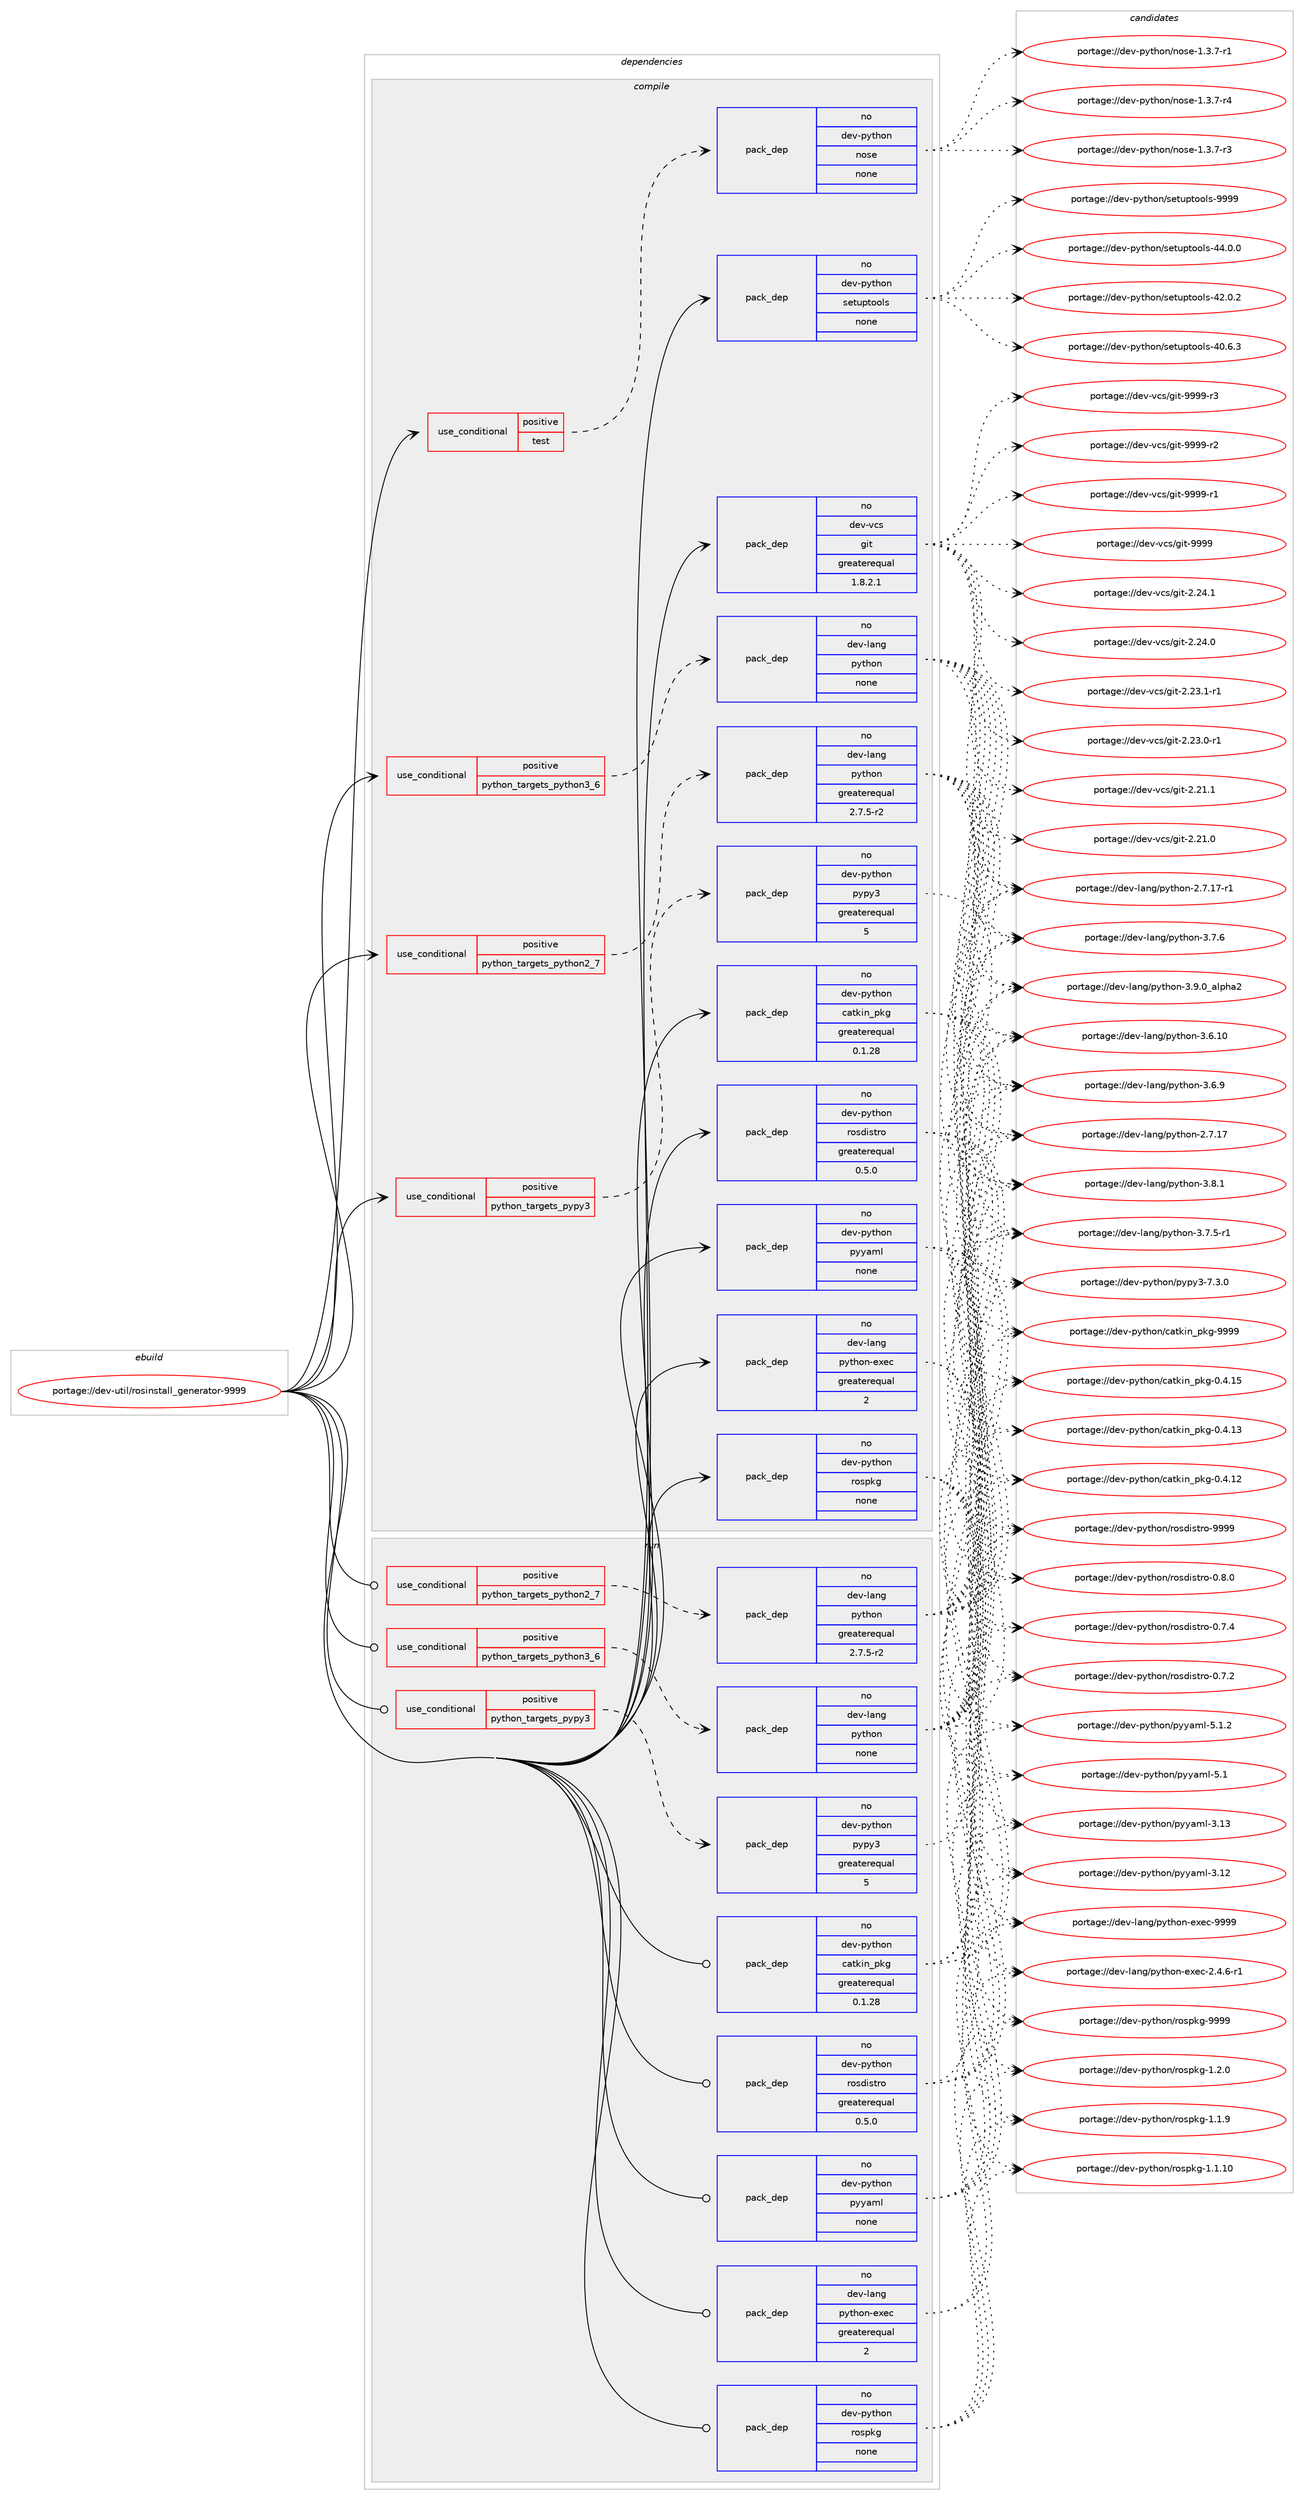 digraph prolog {

# *************
# Graph options
# *************

newrank=true;
concentrate=true;
compound=true;
graph [rankdir=LR,fontname=Helvetica,fontsize=10,ranksep=1.5];#, ranksep=2.5, nodesep=0.2];
edge  [arrowhead=vee];
node  [fontname=Helvetica,fontsize=10];

# **********
# The ebuild
# **********

subgraph cluster_leftcol {
color=gray;
label=<<i>ebuild</i>>;
id [label="portage://dev-util/rosinstall_generator-9999", color=red, width=4, href="../dev-util/rosinstall_generator-9999.svg"];
}

# ****************
# The dependencies
# ****************

subgraph cluster_midcol {
color=gray;
label=<<i>dependencies</i>>;
subgraph cluster_compile {
fillcolor="#eeeeee";
style=filled;
label=<<i>compile</i>>;
subgraph cond61672 {
dependency297597 [label=<<TABLE BORDER="0" CELLBORDER="1" CELLSPACING="0" CELLPADDING="4"><TR><TD ROWSPAN="3" CELLPADDING="10">use_conditional</TD></TR><TR><TD>positive</TD></TR><TR><TD>python_targets_pypy3</TD></TR></TABLE>>, shape=none, color=red];
subgraph pack231339 {
dependency297598 [label=<<TABLE BORDER="0" CELLBORDER="1" CELLSPACING="0" CELLPADDING="4" WIDTH="220"><TR><TD ROWSPAN="6" CELLPADDING="30">pack_dep</TD></TR><TR><TD WIDTH="110">no</TD></TR><TR><TD>dev-python</TD></TR><TR><TD>pypy3</TD></TR><TR><TD>greaterequal</TD></TR><TR><TD>5</TD></TR></TABLE>>, shape=none, color=blue];
}
dependency297597:e -> dependency297598:w [weight=20,style="dashed",arrowhead="vee"];
}
id:e -> dependency297597:w [weight=20,style="solid",arrowhead="vee"];
subgraph cond61673 {
dependency297599 [label=<<TABLE BORDER="0" CELLBORDER="1" CELLSPACING="0" CELLPADDING="4"><TR><TD ROWSPAN="3" CELLPADDING="10">use_conditional</TD></TR><TR><TD>positive</TD></TR><TR><TD>python_targets_python2_7</TD></TR></TABLE>>, shape=none, color=red];
subgraph pack231340 {
dependency297600 [label=<<TABLE BORDER="0" CELLBORDER="1" CELLSPACING="0" CELLPADDING="4" WIDTH="220"><TR><TD ROWSPAN="6" CELLPADDING="30">pack_dep</TD></TR><TR><TD WIDTH="110">no</TD></TR><TR><TD>dev-lang</TD></TR><TR><TD>python</TD></TR><TR><TD>greaterequal</TD></TR><TR><TD>2.7.5-r2</TD></TR></TABLE>>, shape=none, color=blue];
}
dependency297599:e -> dependency297600:w [weight=20,style="dashed",arrowhead="vee"];
}
id:e -> dependency297599:w [weight=20,style="solid",arrowhead="vee"];
subgraph cond61674 {
dependency297601 [label=<<TABLE BORDER="0" CELLBORDER="1" CELLSPACING="0" CELLPADDING="4"><TR><TD ROWSPAN="3" CELLPADDING="10">use_conditional</TD></TR><TR><TD>positive</TD></TR><TR><TD>python_targets_python3_6</TD></TR></TABLE>>, shape=none, color=red];
subgraph pack231341 {
dependency297602 [label=<<TABLE BORDER="0" CELLBORDER="1" CELLSPACING="0" CELLPADDING="4" WIDTH="220"><TR><TD ROWSPAN="6" CELLPADDING="30">pack_dep</TD></TR><TR><TD WIDTH="110">no</TD></TR><TR><TD>dev-lang</TD></TR><TR><TD>python</TD></TR><TR><TD>none</TD></TR><TR><TD></TD></TR></TABLE>>, shape=none, color=blue];
}
dependency297601:e -> dependency297602:w [weight=20,style="dashed",arrowhead="vee"];
}
id:e -> dependency297601:w [weight=20,style="solid",arrowhead="vee"];
subgraph cond61675 {
dependency297603 [label=<<TABLE BORDER="0" CELLBORDER="1" CELLSPACING="0" CELLPADDING="4"><TR><TD ROWSPAN="3" CELLPADDING="10">use_conditional</TD></TR><TR><TD>positive</TD></TR><TR><TD>test</TD></TR></TABLE>>, shape=none, color=red];
subgraph pack231342 {
dependency297604 [label=<<TABLE BORDER="0" CELLBORDER="1" CELLSPACING="0" CELLPADDING="4" WIDTH="220"><TR><TD ROWSPAN="6" CELLPADDING="30">pack_dep</TD></TR><TR><TD WIDTH="110">no</TD></TR><TR><TD>dev-python</TD></TR><TR><TD>nose</TD></TR><TR><TD>none</TD></TR><TR><TD></TD></TR></TABLE>>, shape=none, color=blue];
}
dependency297603:e -> dependency297604:w [weight=20,style="dashed",arrowhead="vee"];
}
id:e -> dependency297603:w [weight=20,style="solid",arrowhead="vee"];
subgraph pack231343 {
dependency297605 [label=<<TABLE BORDER="0" CELLBORDER="1" CELLSPACING="0" CELLPADDING="4" WIDTH="220"><TR><TD ROWSPAN="6" CELLPADDING="30">pack_dep</TD></TR><TR><TD WIDTH="110">no</TD></TR><TR><TD>dev-lang</TD></TR><TR><TD>python-exec</TD></TR><TR><TD>greaterequal</TD></TR><TR><TD>2</TD></TR></TABLE>>, shape=none, color=blue];
}
id:e -> dependency297605:w [weight=20,style="solid",arrowhead="vee"];
subgraph pack231344 {
dependency297606 [label=<<TABLE BORDER="0" CELLBORDER="1" CELLSPACING="0" CELLPADDING="4" WIDTH="220"><TR><TD ROWSPAN="6" CELLPADDING="30">pack_dep</TD></TR><TR><TD WIDTH="110">no</TD></TR><TR><TD>dev-python</TD></TR><TR><TD>catkin_pkg</TD></TR><TR><TD>greaterequal</TD></TR><TR><TD>0.1.28</TD></TR></TABLE>>, shape=none, color=blue];
}
id:e -> dependency297606:w [weight=20,style="solid",arrowhead="vee"];
subgraph pack231345 {
dependency297607 [label=<<TABLE BORDER="0" CELLBORDER="1" CELLSPACING="0" CELLPADDING="4" WIDTH="220"><TR><TD ROWSPAN="6" CELLPADDING="30">pack_dep</TD></TR><TR><TD WIDTH="110">no</TD></TR><TR><TD>dev-python</TD></TR><TR><TD>pyyaml</TD></TR><TR><TD>none</TD></TR><TR><TD></TD></TR></TABLE>>, shape=none, color=blue];
}
id:e -> dependency297607:w [weight=20,style="solid",arrowhead="vee"];
subgraph pack231346 {
dependency297608 [label=<<TABLE BORDER="0" CELLBORDER="1" CELLSPACING="0" CELLPADDING="4" WIDTH="220"><TR><TD ROWSPAN="6" CELLPADDING="30">pack_dep</TD></TR><TR><TD WIDTH="110">no</TD></TR><TR><TD>dev-python</TD></TR><TR><TD>rosdistro</TD></TR><TR><TD>greaterequal</TD></TR><TR><TD>0.5.0</TD></TR></TABLE>>, shape=none, color=blue];
}
id:e -> dependency297608:w [weight=20,style="solid",arrowhead="vee"];
subgraph pack231347 {
dependency297609 [label=<<TABLE BORDER="0" CELLBORDER="1" CELLSPACING="0" CELLPADDING="4" WIDTH="220"><TR><TD ROWSPAN="6" CELLPADDING="30">pack_dep</TD></TR><TR><TD WIDTH="110">no</TD></TR><TR><TD>dev-python</TD></TR><TR><TD>rospkg</TD></TR><TR><TD>none</TD></TR><TR><TD></TD></TR></TABLE>>, shape=none, color=blue];
}
id:e -> dependency297609:w [weight=20,style="solid",arrowhead="vee"];
subgraph pack231348 {
dependency297610 [label=<<TABLE BORDER="0" CELLBORDER="1" CELLSPACING="0" CELLPADDING="4" WIDTH="220"><TR><TD ROWSPAN="6" CELLPADDING="30">pack_dep</TD></TR><TR><TD WIDTH="110">no</TD></TR><TR><TD>dev-python</TD></TR><TR><TD>setuptools</TD></TR><TR><TD>none</TD></TR><TR><TD></TD></TR></TABLE>>, shape=none, color=blue];
}
id:e -> dependency297610:w [weight=20,style="solid",arrowhead="vee"];
subgraph pack231349 {
dependency297611 [label=<<TABLE BORDER="0" CELLBORDER="1" CELLSPACING="0" CELLPADDING="4" WIDTH="220"><TR><TD ROWSPAN="6" CELLPADDING="30">pack_dep</TD></TR><TR><TD WIDTH="110">no</TD></TR><TR><TD>dev-vcs</TD></TR><TR><TD>git</TD></TR><TR><TD>greaterequal</TD></TR><TR><TD>1.8.2.1</TD></TR></TABLE>>, shape=none, color=blue];
}
id:e -> dependency297611:w [weight=20,style="solid",arrowhead="vee"];
}
subgraph cluster_compileandrun {
fillcolor="#eeeeee";
style=filled;
label=<<i>compile and run</i>>;
}
subgraph cluster_run {
fillcolor="#eeeeee";
style=filled;
label=<<i>run</i>>;
subgraph cond61676 {
dependency297612 [label=<<TABLE BORDER="0" CELLBORDER="1" CELLSPACING="0" CELLPADDING="4"><TR><TD ROWSPAN="3" CELLPADDING="10">use_conditional</TD></TR><TR><TD>positive</TD></TR><TR><TD>python_targets_pypy3</TD></TR></TABLE>>, shape=none, color=red];
subgraph pack231350 {
dependency297613 [label=<<TABLE BORDER="0" CELLBORDER="1" CELLSPACING="0" CELLPADDING="4" WIDTH="220"><TR><TD ROWSPAN="6" CELLPADDING="30">pack_dep</TD></TR><TR><TD WIDTH="110">no</TD></TR><TR><TD>dev-python</TD></TR><TR><TD>pypy3</TD></TR><TR><TD>greaterequal</TD></TR><TR><TD>5</TD></TR></TABLE>>, shape=none, color=blue];
}
dependency297612:e -> dependency297613:w [weight=20,style="dashed",arrowhead="vee"];
}
id:e -> dependency297612:w [weight=20,style="solid",arrowhead="odot"];
subgraph cond61677 {
dependency297614 [label=<<TABLE BORDER="0" CELLBORDER="1" CELLSPACING="0" CELLPADDING="4"><TR><TD ROWSPAN="3" CELLPADDING="10">use_conditional</TD></TR><TR><TD>positive</TD></TR><TR><TD>python_targets_python2_7</TD></TR></TABLE>>, shape=none, color=red];
subgraph pack231351 {
dependency297615 [label=<<TABLE BORDER="0" CELLBORDER="1" CELLSPACING="0" CELLPADDING="4" WIDTH="220"><TR><TD ROWSPAN="6" CELLPADDING="30">pack_dep</TD></TR><TR><TD WIDTH="110">no</TD></TR><TR><TD>dev-lang</TD></TR><TR><TD>python</TD></TR><TR><TD>greaterequal</TD></TR><TR><TD>2.7.5-r2</TD></TR></TABLE>>, shape=none, color=blue];
}
dependency297614:e -> dependency297615:w [weight=20,style="dashed",arrowhead="vee"];
}
id:e -> dependency297614:w [weight=20,style="solid",arrowhead="odot"];
subgraph cond61678 {
dependency297616 [label=<<TABLE BORDER="0" CELLBORDER="1" CELLSPACING="0" CELLPADDING="4"><TR><TD ROWSPAN="3" CELLPADDING="10">use_conditional</TD></TR><TR><TD>positive</TD></TR><TR><TD>python_targets_python3_6</TD></TR></TABLE>>, shape=none, color=red];
subgraph pack231352 {
dependency297617 [label=<<TABLE BORDER="0" CELLBORDER="1" CELLSPACING="0" CELLPADDING="4" WIDTH="220"><TR><TD ROWSPAN="6" CELLPADDING="30">pack_dep</TD></TR><TR><TD WIDTH="110">no</TD></TR><TR><TD>dev-lang</TD></TR><TR><TD>python</TD></TR><TR><TD>none</TD></TR><TR><TD></TD></TR></TABLE>>, shape=none, color=blue];
}
dependency297616:e -> dependency297617:w [weight=20,style="dashed",arrowhead="vee"];
}
id:e -> dependency297616:w [weight=20,style="solid",arrowhead="odot"];
subgraph pack231353 {
dependency297618 [label=<<TABLE BORDER="0" CELLBORDER="1" CELLSPACING="0" CELLPADDING="4" WIDTH="220"><TR><TD ROWSPAN="6" CELLPADDING="30">pack_dep</TD></TR><TR><TD WIDTH="110">no</TD></TR><TR><TD>dev-lang</TD></TR><TR><TD>python-exec</TD></TR><TR><TD>greaterequal</TD></TR><TR><TD>2</TD></TR></TABLE>>, shape=none, color=blue];
}
id:e -> dependency297618:w [weight=20,style="solid",arrowhead="odot"];
subgraph pack231354 {
dependency297619 [label=<<TABLE BORDER="0" CELLBORDER="1" CELLSPACING="0" CELLPADDING="4" WIDTH="220"><TR><TD ROWSPAN="6" CELLPADDING="30">pack_dep</TD></TR><TR><TD WIDTH="110">no</TD></TR><TR><TD>dev-python</TD></TR><TR><TD>catkin_pkg</TD></TR><TR><TD>greaterequal</TD></TR><TR><TD>0.1.28</TD></TR></TABLE>>, shape=none, color=blue];
}
id:e -> dependency297619:w [weight=20,style="solid",arrowhead="odot"];
subgraph pack231355 {
dependency297620 [label=<<TABLE BORDER="0" CELLBORDER="1" CELLSPACING="0" CELLPADDING="4" WIDTH="220"><TR><TD ROWSPAN="6" CELLPADDING="30">pack_dep</TD></TR><TR><TD WIDTH="110">no</TD></TR><TR><TD>dev-python</TD></TR><TR><TD>pyyaml</TD></TR><TR><TD>none</TD></TR><TR><TD></TD></TR></TABLE>>, shape=none, color=blue];
}
id:e -> dependency297620:w [weight=20,style="solid",arrowhead="odot"];
subgraph pack231356 {
dependency297621 [label=<<TABLE BORDER="0" CELLBORDER="1" CELLSPACING="0" CELLPADDING="4" WIDTH="220"><TR><TD ROWSPAN="6" CELLPADDING="30">pack_dep</TD></TR><TR><TD WIDTH="110">no</TD></TR><TR><TD>dev-python</TD></TR><TR><TD>rosdistro</TD></TR><TR><TD>greaterequal</TD></TR><TR><TD>0.5.0</TD></TR></TABLE>>, shape=none, color=blue];
}
id:e -> dependency297621:w [weight=20,style="solid",arrowhead="odot"];
subgraph pack231357 {
dependency297622 [label=<<TABLE BORDER="0" CELLBORDER="1" CELLSPACING="0" CELLPADDING="4" WIDTH="220"><TR><TD ROWSPAN="6" CELLPADDING="30">pack_dep</TD></TR><TR><TD WIDTH="110">no</TD></TR><TR><TD>dev-python</TD></TR><TR><TD>rospkg</TD></TR><TR><TD>none</TD></TR><TR><TD></TD></TR></TABLE>>, shape=none, color=blue];
}
id:e -> dependency297622:w [weight=20,style="solid",arrowhead="odot"];
}
}

# **************
# The candidates
# **************

subgraph cluster_choices {
rank=same;
color=gray;
label=<<i>candidates</i>>;

subgraph choice231339 {
color=black;
nodesep=1;
choice100101118451121211161041111104711212111212151455546514648 [label="portage://dev-python/pypy3-7.3.0", color=red, width=4,href="../dev-python/pypy3-7.3.0.svg"];
dependency297598:e -> choice100101118451121211161041111104711212111212151455546514648:w [style=dotted,weight="100"];
}
subgraph choice231340 {
color=black;
nodesep=1;
choice10010111845108971101034711212111610411111045514657464895971081121049750 [label="portage://dev-lang/python-3.9.0_alpha2", color=red, width=4,href="../dev-lang/python-3.9.0_alpha2.svg"];
choice100101118451089711010347112121116104111110455146564649 [label="portage://dev-lang/python-3.8.1", color=red, width=4,href="../dev-lang/python-3.8.1.svg"];
choice100101118451089711010347112121116104111110455146554654 [label="portage://dev-lang/python-3.7.6", color=red, width=4,href="../dev-lang/python-3.7.6.svg"];
choice1001011184510897110103471121211161041111104551465546534511449 [label="portage://dev-lang/python-3.7.5-r1", color=red, width=4,href="../dev-lang/python-3.7.5-r1.svg"];
choice100101118451089711010347112121116104111110455146544657 [label="portage://dev-lang/python-3.6.9", color=red, width=4,href="../dev-lang/python-3.6.9.svg"];
choice10010111845108971101034711212111610411111045514654464948 [label="portage://dev-lang/python-3.6.10", color=red, width=4,href="../dev-lang/python-3.6.10.svg"];
choice100101118451089711010347112121116104111110455046554649554511449 [label="portage://dev-lang/python-2.7.17-r1", color=red, width=4,href="../dev-lang/python-2.7.17-r1.svg"];
choice10010111845108971101034711212111610411111045504655464955 [label="portage://dev-lang/python-2.7.17", color=red, width=4,href="../dev-lang/python-2.7.17.svg"];
dependency297600:e -> choice10010111845108971101034711212111610411111045514657464895971081121049750:w [style=dotted,weight="100"];
dependency297600:e -> choice100101118451089711010347112121116104111110455146564649:w [style=dotted,weight="100"];
dependency297600:e -> choice100101118451089711010347112121116104111110455146554654:w [style=dotted,weight="100"];
dependency297600:e -> choice1001011184510897110103471121211161041111104551465546534511449:w [style=dotted,weight="100"];
dependency297600:e -> choice100101118451089711010347112121116104111110455146544657:w [style=dotted,weight="100"];
dependency297600:e -> choice10010111845108971101034711212111610411111045514654464948:w [style=dotted,weight="100"];
dependency297600:e -> choice100101118451089711010347112121116104111110455046554649554511449:w [style=dotted,weight="100"];
dependency297600:e -> choice10010111845108971101034711212111610411111045504655464955:w [style=dotted,weight="100"];
}
subgraph choice231341 {
color=black;
nodesep=1;
choice10010111845108971101034711212111610411111045514657464895971081121049750 [label="portage://dev-lang/python-3.9.0_alpha2", color=red, width=4,href="../dev-lang/python-3.9.0_alpha2.svg"];
choice100101118451089711010347112121116104111110455146564649 [label="portage://dev-lang/python-3.8.1", color=red, width=4,href="../dev-lang/python-3.8.1.svg"];
choice100101118451089711010347112121116104111110455146554654 [label="portage://dev-lang/python-3.7.6", color=red, width=4,href="../dev-lang/python-3.7.6.svg"];
choice1001011184510897110103471121211161041111104551465546534511449 [label="portage://dev-lang/python-3.7.5-r1", color=red, width=4,href="../dev-lang/python-3.7.5-r1.svg"];
choice100101118451089711010347112121116104111110455146544657 [label="portage://dev-lang/python-3.6.9", color=red, width=4,href="../dev-lang/python-3.6.9.svg"];
choice10010111845108971101034711212111610411111045514654464948 [label="portage://dev-lang/python-3.6.10", color=red, width=4,href="../dev-lang/python-3.6.10.svg"];
choice100101118451089711010347112121116104111110455046554649554511449 [label="portage://dev-lang/python-2.7.17-r1", color=red, width=4,href="../dev-lang/python-2.7.17-r1.svg"];
choice10010111845108971101034711212111610411111045504655464955 [label="portage://dev-lang/python-2.7.17", color=red, width=4,href="../dev-lang/python-2.7.17.svg"];
dependency297602:e -> choice10010111845108971101034711212111610411111045514657464895971081121049750:w [style=dotted,weight="100"];
dependency297602:e -> choice100101118451089711010347112121116104111110455146564649:w [style=dotted,weight="100"];
dependency297602:e -> choice100101118451089711010347112121116104111110455146554654:w [style=dotted,weight="100"];
dependency297602:e -> choice1001011184510897110103471121211161041111104551465546534511449:w [style=dotted,weight="100"];
dependency297602:e -> choice100101118451089711010347112121116104111110455146544657:w [style=dotted,weight="100"];
dependency297602:e -> choice10010111845108971101034711212111610411111045514654464948:w [style=dotted,weight="100"];
dependency297602:e -> choice100101118451089711010347112121116104111110455046554649554511449:w [style=dotted,weight="100"];
dependency297602:e -> choice10010111845108971101034711212111610411111045504655464955:w [style=dotted,weight="100"];
}
subgraph choice231342 {
color=black;
nodesep=1;
choice10010111845112121116104111110471101111151014549465146554511452 [label="portage://dev-python/nose-1.3.7-r4", color=red, width=4,href="../dev-python/nose-1.3.7-r4.svg"];
choice10010111845112121116104111110471101111151014549465146554511451 [label="portage://dev-python/nose-1.3.7-r3", color=red, width=4,href="../dev-python/nose-1.3.7-r3.svg"];
choice10010111845112121116104111110471101111151014549465146554511449 [label="portage://dev-python/nose-1.3.7-r1", color=red, width=4,href="../dev-python/nose-1.3.7-r1.svg"];
dependency297604:e -> choice10010111845112121116104111110471101111151014549465146554511452:w [style=dotted,weight="100"];
dependency297604:e -> choice10010111845112121116104111110471101111151014549465146554511451:w [style=dotted,weight="100"];
dependency297604:e -> choice10010111845112121116104111110471101111151014549465146554511449:w [style=dotted,weight="100"];
}
subgraph choice231343 {
color=black;
nodesep=1;
choice10010111845108971101034711212111610411111045101120101994557575757 [label="portage://dev-lang/python-exec-9999", color=red, width=4,href="../dev-lang/python-exec-9999.svg"];
choice10010111845108971101034711212111610411111045101120101994550465246544511449 [label="portage://dev-lang/python-exec-2.4.6-r1", color=red, width=4,href="../dev-lang/python-exec-2.4.6-r1.svg"];
dependency297605:e -> choice10010111845108971101034711212111610411111045101120101994557575757:w [style=dotted,weight="100"];
dependency297605:e -> choice10010111845108971101034711212111610411111045101120101994550465246544511449:w [style=dotted,weight="100"];
}
subgraph choice231344 {
color=black;
nodesep=1;
choice10010111845112121116104111110479997116107105110951121071034557575757 [label="portage://dev-python/catkin_pkg-9999", color=red, width=4,href="../dev-python/catkin_pkg-9999.svg"];
choice100101118451121211161041111104799971161071051109511210710345484652464953 [label="portage://dev-python/catkin_pkg-0.4.15", color=red, width=4,href="../dev-python/catkin_pkg-0.4.15.svg"];
choice100101118451121211161041111104799971161071051109511210710345484652464951 [label="portage://dev-python/catkin_pkg-0.4.13", color=red, width=4,href="../dev-python/catkin_pkg-0.4.13.svg"];
choice100101118451121211161041111104799971161071051109511210710345484652464950 [label="portage://dev-python/catkin_pkg-0.4.12", color=red, width=4,href="../dev-python/catkin_pkg-0.4.12.svg"];
dependency297606:e -> choice10010111845112121116104111110479997116107105110951121071034557575757:w [style=dotted,weight="100"];
dependency297606:e -> choice100101118451121211161041111104799971161071051109511210710345484652464953:w [style=dotted,weight="100"];
dependency297606:e -> choice100101118451121211161041111104799971161071051109511210710345484652464951:w [style=dotted,weight="100"];
dependency297606:e -> choice100101118451121211161041111104799971161071051109511210710345484652464950:w [style=dotted,weight="100"];
}
subgraph choice231345 {
color=black;
nodesep=1;
choice100101118451121211161041111104711212112197109108455346494650 [label="portage://dev-python/pyyaml-5.1.2", color=red, width=4,href="../dev-python/pyyaml-5.1.2.svg"];
choice10010111845112121116104111110471121211219710910845534649 [label="portage://dev-python/pyyaml-5.1", color=red, width=4,href="../dev-python/pyyaml-5.1.svg"];
choice1001011184511212111610411111047112121121971091084551464951 [label="portage://dev-python/pyyaml-3.13", color=red, width=4,href="../dev-python/pyyaml-3.13.svg"];
choice1001011184511212111610411111047112121121971091084551464950 [label="portage://dev-python/pyyaml-3.12", color=red, width=4,href="../dev-python/pyyaml-3.12.svg"];
dependency297607:e -> choice100101118451121211161041111104711212112197109108455346494650:w [style=dotted,weight="100"];
dependency297607:e -> choice10010111845112121116104111110471121211219710910845534649:w [style=dotted,weight="100"];
dependency297607:e -> choice1001011184511212111610411111047112121121971091084551464951:w [style=dotted,weight="100"];
dependency297607:e -> choice1001011184511212111610411111047112121121971091084551464950:w [style=dotted,weight="100"];
}
subgraph choice231346 {
color=black;
nodesep=1;
choice10010111845112121116104111110471141111151001051151161141114557575757 [label="portage://dev-python/rosdistro-9999", color=red, width=4,href="../dev-python/rosdistro-9999.svg"];
choice1001011184511212111610411111047114111115100105115116114111454846564648 [label="portage://dev-python/rosdistro-0.8.0", color=red, width=4,href="../dev-python/rosdistro-0.8.0.svg"];
choice1001011184511212111610411111047114111115100105115116114111454846554652 [label="portage://dev-python/rosdistro-0.7.4", color=red, width=4,href="../dev-python/rosdistro-0.7.4.svg"];
choice1001011184511212111610411111047114111115100105115116114111454846554650 [label="portage://dev-python/rosdistro-0.7.2", color=red, width=4,href="../dev-python/rosdistro-0.7.2.svg"];
dependency297608:e -> choice10010111845112121116104111110471141111151001051151161141114557575757:w [style=dotted,weight="100"];
dependency297608:e -> choice1001011184511212111610411111047114111115100105115116114111454846564648:w [style=dotted,weight="100"];
dependency297608:e -> choice1001011184511212111610411111047114111115100105115116114111454846554652:w [style=dotted,weight="100"];
dependency297608:e -> choice1001011184511212111610411111047114111115100105115116114111454846554650:w [style=dotted,weight="100"];
}
subgraph choice231347 {
color=black;
nodesep=1;
choice10010111845112121116104111110471141111151121071034557575757 [label="portage://dev-python/rospkg-9999", color=red, width=4,href="../dev-python/rospkg-9999.svg"];
choice1001011184511212111610411111047114111115112107103454946504648 [label="portage://dev-python/rospkg-1.2.0", color=red, width=4,href="../dev-python/rospkg-1.2.0.svg"];
choice1001011184511212111610411111047114111115112107103454946494657 [label="portage://dev-python/rospkg-1.1.9", color=red, width=4,href="../dev-python/rospkg-1.1.9.svg"];
choice100101118451121211161041111104711411111511210710345494649464948 [label="portage://dev-python/rospkg-1.1.10", color=red, width=4,href="../dev-python/rospkg-1.1.10.svg"];
dependency297609:e -> choice10010111845112121116104111110471141111151121071034557575757:w [style=dotted,weight="100"];
dependency297609:e -> choice1001011184511212111610411111047114111115112107103454946504648:w [style=dotted,weight="100"];
dependency297609:e -> choice1001011184511212111610411111047114111115112107103454946494657:w [style=dotted,weight="100"];
dependency297609:e -> choice100101118451121211161041111104711411111511210710345494649464948:w [style=dotted,weight="100"];
}
subgraph choice231348 {
color=black;
nodesep=1;
choice10010111845112121116104111110471151011161171121161111111081154557575757 [label="portage://dev-python/setuptools-9999", color=red, width=4,href="../dev-python/setuptools-9999.svg"];
choice100101118451121211161041111104711510111611711211611111110811545525246484648 [label="portage://dev-python/setuptools-44.0.0", color=red, width=4,href="../dev-python/setuptools-44.0.0.svg"];
choice100101118451121211161041111104711510111611711211611111110811545525046484650 [label="portage://dev-python/setuptools-42.0.2", color=red, width=4,href="../dev-python/setuptools-42.0.2.svg"];
choice100101118451121211161041111104711510111611711211611111110811545524846544651 [label="portage://dev-python/setuptools-40.6.3", color=red, width=4,href="../dev-python/setuptools-40.6.3.svg"];
dependency297610:e -> choice10010111845112121116104111110471151011161171121161111111081154557575757:w [style=dotted,weight="100"];
dependency297610:e -> choice100101118451121211161041111104711510111611711211611111110811545525246484648:w [style=dotted,weight="100"];
dependency297610:e -> choice100101118451121211161041111104711510111611711211611111110811545525046484650:w [style=dotted,weight="100"];
dependency297610:e -> choice100101118451121211161041111104711510111611711211611111110811545524846544651:w [style=dotted,weight="100"];
}
subgraph choice231349 {
color=black;
nodesep=1;
choice10010111845118991154710310511645575757574511451 [label="portage://dev-vcs/git-9999-r3", color=red, width=4,href="../dev-vcs/git-9999-r3.svg"];
choice10010111845118991154710310511645575757574511450 [label="portage://dev-vcs/git-9999-r2", color=red, width=4,href="../dev-vcs/git-9999-r2.svg"];
choice10010111845118991154710310511645575757574511449 [label="portage://dev-vcs/git-9999-r1", color=red, width=4,href="../dev-vcs/git-9999-r1.svg"];
choice1001011184511899115471031051164557575757 [label="portage://dev-vcs/git-9999", color=red, width=4,href="../dev-vcs/git-9999.svg"];
choice10010111845118991154710310511645504650524649 [label="portage://dev-vcs/git-2.24.1", color=red, width=4,href="../dev-vcs/git-2.24.1.svg"];
choice10010111845118991154710310511645504650524648 [label="portage://dev-vcs/git-2.24.0", color=red, width=4,href="../dev-vcs/git-2.24.0.svg"];
choice100101118451189911547103105116455046505146494511449 [label="portage://dev-vcs/git-2.23.1-r1", color=red, width=4,href="../dev-vcs/git-2.23.1-r1.svg"];
choice100101118451189911547103105116455046505146484511449 [label="portage://dev-vcs/git-2.23.0-r1", color=red, width=4,href="../dev-vcs/git-2.23.0-r1.svg"];
choice10010111845118991154710310511645504650494649 [label="portage://dev-vcs/git-2.21.1", color=red, width=4,href="../dev-vcs/git-2.21.1.svg"];
choice10010111845118991154710310511645504650494648 [label="portage://dev-vcs/git-2.21.0", color=red, width=4,href="../dev-vcs/git-2.21.0.svg"];
dependency297611:e -> choice10010111845118991154710310511645575757574511451:w [style=dotted,weight="100"];
dependency297611:e -> choice10010111845118991154710310511645575757574511450:w [style=dotted,weight="100"];
dependency297611:e -> choice10010111845118991154710310511645575757574511449:w [style=dotted,weight="100"];
dependency297611:e -> choice1001011184511899115471031051164557575757:w [style=dotted,weight="100"];
dependency297611:e -> choice10010111845118991154710310511645504650524649:w [style=dotted,weight="100"];
dependency297611:e -> choice10010111845118991154710310511645504650524648:w [style=dotted,weight="100"];
dependency297611:e -> choice100101118451189911547103105116455046505146494511449:w [style=dotted,weight="100"];
dependency297611:e -> choice100101118451189911547103105116455046505146484511449:w [style=dotted,weight="100"];
dependency297611:e -> choice10010111845118991154710310511645504650494649:w [style=dotted,weight="100"];
dependency297611:e -> choice10010111845118991154710310511645504650494648:w [style=dotted,weight="100"];
}
subgraph choice231350 {
color=black;
nodesep=1;
choice100101118451121211161041111104711212111212151455546514648 [label="portage://dev-python/pypy3-7.3.0", color=red, width=4,href="../dev-python/pypy3-7.3.0.svg"];
dependency297613:e -> choice100101118451121211161041111104711212111212151455546514648:w [style=dotted,weight="100"];
}
subgraph choice231351 {
color=black;
nodesep=1;
choice10010111845108971101034711212111610411111045514657464895971081121049750 [label="portage://dev-lang/python-3.9.0_alpha2", color=red, width=4,href="../dev-lang/python-3.9.0_alpha2.svg"];
choice100101118451089711010347112121116104111110455146564649 [label="portage://dev-lang/python-3.8.1", color=red, width=4,href="../dev-lang/python-3.8.1.svg"];
choice100101118451089711010347112121116104111110455146554654 [label="portage://dev-lang/python-3.7.6", color=red, width=4,href="../dev-lang/python-3.7.6.svg"];
choice1001011184510897110103471121211161041111104551465546534511449 [label="portage://dev-lang/python-3.7.5-r1", color=red, width=4,href="../dev-lang/python-3.7.5-r1.svg"];
choice100101118451089711010347112121116104111110455146544657 [label="portage://dev-lang/python-3.6.9", color=red, width=4,href="../dev-lang/python-3.6.9.svg"];
choice10010111845108971101034711212111610411111045514654464948 [label="portage://dev-lang/python-3.6.10", color=red, width=4,href="../dev-lang/python-3.6.10.svg"];
choice100101118451089711010347112121116104111110455046554649554511449 [label="portage://dev-lang/python-2.7.17-r1", color=red, width=4,href="../dev-lang/python-2.7.17-r1.svg"];
choice10010111845108971101034711212111610411111045504655464955 [label="portage://dev-lang/python-2.7.17", color=red, width=4,href="../dev-lang/python-2.7.17.svg"];
dependency297615:e -> choice10010111845108971101034711212111610411111045514657464895971081121049750:w [style=dotted,weight="100"];
dependency297615:e -> choice100101118451089711010347112121116104111110455146564649:w [style=dotted,weight="100"];
dependency297615:e -> choice100101118451089711010347112121116104111110455146554654:w [style=dotted,weight="100"];
dependency297615:e -> choice1001011184510897110103471121211161041111104551465546534511449:w [style=dotted,weight="100"];
dependency297615:e -> choice100101118451089711010347112121116104111110455146544657:w [style=dotted,weight="100"];
dependency297615:e -> choice10010111845108971101034711212111610411111045514654464948:w [style=dotted,weight="100"];
dependency297615:e -> choice100101118451089711010347112121116104111110455046554649554511449:w [style=dotted,weight="100"];
dependency297615:e -> choice10010111845108971101034711212111610411111045504655464955:w [style=dotted,weight="100"];
}
subgraph choice231352 {
color=black;
nodesep=1;
choice10010111845108971101034711212111610411111045514657464895971081121049750 [label="portage://dev-lang/python-3.9.0_alpha2", color=red, width=4,href="../dev-lang/python-3.9.0_alpha2.svg"];
choice100101118451089711010347112121116104111110455146564649 [label="portage://dev-lang/python-3.8.1", color=red, width=4,href="../dev-lang/python-3.8.1.svg"];
choice100101118451089711010347112121116104111110455146554654 [label="portage://dev-lang/python-3.7.6", color=red, width=4,href="../dev-lang/python-3.7.6.svg"];
choice1001011184510897110103471121211161041111104551465546534511449 [label="portage://dev-lang/python-3.7.5-r1", color=red, width=4,href="../dev-lang/python-3.7.5-r1.svg"];
choice100101118451089711010347112121116104111110455146544657 [label="portage://dev-lang/python-3.6.9", color=red, width=4,href="../dev-lang/python-3.6.9.svg"];
choice10010111845108971101034711212111610411111045514654464948 [label="portage://dev-lang/python-3.6.10", color=red, width=4,href="../dev-lang/python-3.6.10.svg"];
choice100101118451089711010347112121116104111110455046554649554511449 [label="portage://dev-lang/python-2.7.17-r1", color=red, width=4,href="../dev-lang/python-2.7.17-r1.svg"];
choice10010111845108971101034711212111610411111045504655464955 [label="portage://dev-lang/python-2.7.17", color=red, width=4,href="../dev-lang/python-2.7.17.svg"];
dependency297617:e -> choice10010111845108971101034711212111610411111045514657464895971081121049750:w [style=dotted,weight="100"];
dependency297617:e -> choice100101118451089711010347112121116104111110455146564649:w [style=dotted,weight="100"];
dependency297617:e -> choice100101118451089711010347112121116104111110455146554654:w [style=dotted,weight="100"];
dependency297617:e -> choice1001011184510897110103471121211161041111104551465546534511449:w [style=dotted,weight="100"];
dependency297617:e -> choice100101118451089711010347112121116104111110455146544657:w [style=dotted,weight="100"];
dependency297617:e -> choice10010111845108971101034711212111610411111045514654464948:w [style=dotted,weight="100"];
dependency297617:e -> choice100101118451089711010347112121116104111110455046554649554511449:w [style=dotted,weight="100"];
dependency297617:e -> choice10010111845108971101034711212111610411111045504655464955:w [style=dotted,weight="100"];
}
subgraph choice231353 {
color=black;
nodesep=1;
choice10010111845108971101034711212111610411111045101120101994557575757 [label="portage://dev-lang/python-exec-9999", color=red, width=4,href="../dev-lang/python-exec-9999.svg"];
choice10010111845108971101034711212111610411111045101120101994550465246544511449 [label="portage://dev-lang/python-exec-2.4.6-r1", color=red, width=4,href="../dev-lang/python-exec-2.4.6-r1.svg"];
dependency297618:e -> choice10010111845108971101034711212111610411111045101120101994557575757:w [style=dotted,weight="100"];
dependency297618:e -> choice10010111845108971101034711212111610411111045101120101994550465246544511449:w [style=dotted,weight="100"];
}
subgraph choice231354 {
color=black;
nodesep=1;
choice10010111845112121116104111110479997116107105110951121071034557575757 [label="portage://dev-python/catkin_pkg-9999", color=red, width=4,href="../dev-python/catkin_pkg-9999.svg"];
choice100101118451121211161041111104799971161071051109511210710345484652464953 [label="portage://dev-python/catkin_pkg-0.4.15", color=red, width=4,href="../dev-python/catkin_pkg-0.4.15.svg"];
choice100101118451121211161041111104799971161071051109511210710345484652464951 [label="portage://dev-python/catkin_pkg-0.4.13", color=red, width=4,href="../dev-python/catkin_pkg-0.4.13.svg"];
choice100101118451121211161041111104799971161071051109511210710345484652464950 [label="portage://dev-python/catkin_pkg-0.4.12", color=red, width=4,href="../dev-python/catkin_pkg-0.4.12.svg"];
dependency297619:e -> choice10010111845112121116104111110479997116107105110951121071034557575757:w [style=dotted,weight="100"];
dependency297619:e -> choice100101118451121211161041111104799971161071051109511210710345484652464953:w [style=dotted,weight="100"];
dependency297619:e -> choice100101118451121211161041111104799971161071051109511210710345484652464951:w [style=dotted,weight="100"];
dependency297619:e -> choice100101118451121211161041111104799971161071051109511210710345484652464950:w [style=dotted,weight="100"];
}
subgraph choice231355 {
color=black;
nodesep=1;
choice100101118451121211161041111104711212112197109108455346494650 [label="portage://dev-python/pyyaml-5.1.2", color=red, width=4,href="../dev-python/pyyaml-5.1.2.svg"];
choice10010111845112121116104111110471121211219710910845534649 [label="portage://dev-python/pyyaml-5.1", color=red, width=4,href="../dev-python/pyyaml-5.1.svg"];
choice1001011184511212111610411111047112121121971091084551464951 [label="portage://dev-python/pyyaml-3.13", color=red, width=4,href="../dev-python/pyyaml-3.13.svg"];
choice1001011184511212111610411111047112121121971091084551464950 [label="portage://dev-python/pyyaml-3.12", color=red, width=4,href="../dev-python/pyyaml-3.12.svg"];
dependency297620:e -> choice100101118451121211161041111104711212112197109108455346494650:w [style=dotted,weight="100"];
dependency297620:e -> choice10010111845112121116104111110471121211219710910845534649:w [style=dotted,weight="100"];
dependency297620:e -> choice1001011184511212111610411111047112121121971091084551464951:w [style=dotted,weight="100"];
dependency297620:e -> choice1001011184511212111610411111047112121121971091084551464950:w [style=dotted,weight="100"];
}
subgraph choice231356 {
color=black;
nodesep=1;
choice10010111845112121116104111110471141111151001051151161141114557575757 [label="portage://dev-python/rosdistro-9999", color=red, width=4,href="../dev-python/rosdistro-9999.svg"];
choice1001011184511212111610411111047114111115100105115116114111454846564648 [label="portage://dev-python/rosdistro-0.8.0", color=red, width=4,href="../dev-python/rosdistro-0.8.0.svg"];
choice1001011184511212111610411111047114111115100105115116114111454846554652 [label="portage://dev-python/rosdistro-0.7.4", color=red, width=4,href="../dev-python/rosdistro-0.7.4.svg"];
choice1001011184511212111610411111047114111115100105115116114111454846554650 [label="portage://dev-python/rosdistro-0.7.2", color=red, width=4,href="../dev-python/rosdistro-0.7.2.svg"];
dependency297621:e -> choice10010111845112121116104111110471141111151001051151161141114557575757:w [style=dotted,weight="100"];
dependency297621:e -> choice1001011184511212111610411111047114111115100105115116114111454846564648:w [style=dotted,weight="100"];
dependency297621:e -> choice1001011184511212111610411111047114111115100105115116114111454846554652:w [style=dotted,weight="100"];
dependency297621:e -> choice1001011184511212111610411111047114111115100105115116114111454846554650:w [style=dotted,weight="100"];
}
subgraph choice231357 {
color=black;
nodesep=1;
choice10010111845112121116104111110471141111151121071034557575757 [label="portage://dev-python/rospkg-9999", color=red, width=4,href="../dev-python/rospkg-9999.svg"];
choice1001011184511212111610411111047114111115112107103454946504648 [label="portage://dev-python/rospkg-1.2.0", color=red, width=4,href="../dev-python/rospkg-1.2.0.svg"];
choice1001011184511212111610411111047114111115112107103454946494657 [label="portage://dev-python/rospkg-1.1.9", color=red, width=4,href="../dev-python/rospkg-1.1.9.svg"];
choice100101118451121211161041111104711411111511210710345494649464948 [label="portage://dev-python/rospkg-1.1.10", color=red, width=4,href="../dev-python/rospkg-1.1.10.svg"];
dependency297622:e -> choice10010111845112121116104111110471141111151121071034557575757:w [style=dotted,weight="100"];
dependency297622:e -> choice1001011184511212111610411111047114111115112107103454946504648:w [style=dotted,weight="100"];
dependency297622:e -> choice1001011184511212111610411111047114111115112107103454946494657:w [style=dotted,weight="100"];
dependency297622:e -> choice100101118451121211161041111104711411111511210710345494649464948:w [style=dotted,weight="100"];
}
}

}
